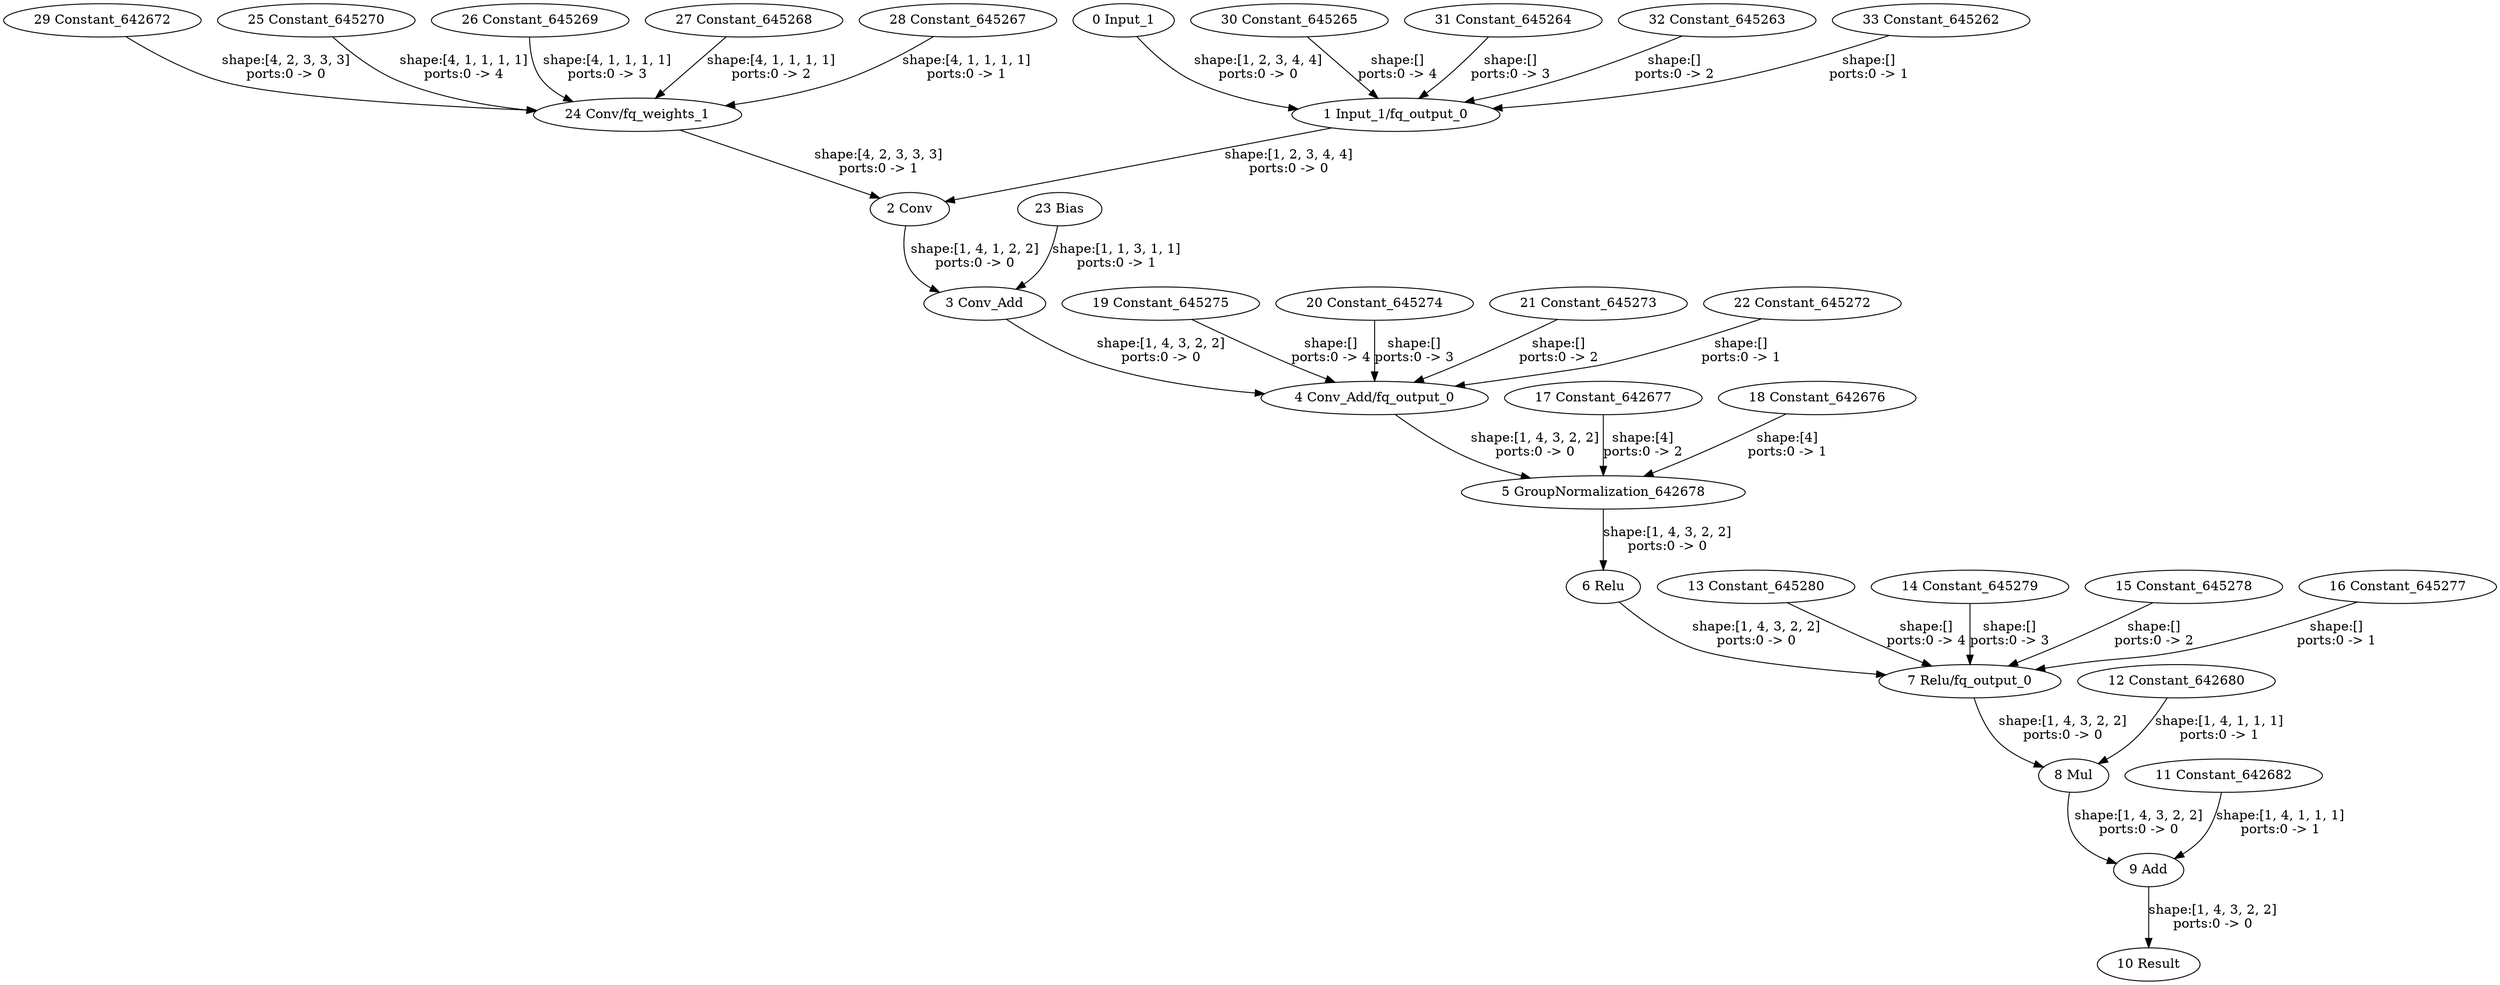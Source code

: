 strict digraph  {
"0 Input_1" [id=0, type=Parameter];
"1 Input_1/fq_output_0" [id=1, type=FakeQuantize];
"2 Conv" [id=2, type=Convolution];
"3 Conv_Add" [id=3, type=Add];
"4 Conv_Add/fq_output_0" [id=4, type=FakeQuantize];
"5 GroupNormalization_642678" [id=5, type=GroupNormalization];
"6 Relu" [id=6, type=Relu];
"7 Relu/fq_output_0" [id=7, type=FakeQuantize];
"8 Mul" [id=8, type=Multiply];
"9 Add" [id=9, type=Add];
"10 Result" [id=10, type=Result];
"11 Constant_642682" [id=11, type=Constant];
"12 Constant_642680" [id=12, type=Constant];
"13 Constant_645280" [id=13, type=Constant];
"14 Constant_645279" [id=14, type=Constant];
"15 Constant_645278" [id=15, type=Constant];
"16 Constant_645277" [id=16, type=Constant];
"17 Constant_642677" [id=17, type=Constant];
"18 Constant_642676" [id=18, type=Constant];
"19 Constant_645275" [id=19, type=Constant];
"20 Constant_645274" [id=20, type=Constant];
"21 Constant_645273" [id=21, type=Constant];
"22 Constant_645272" [id=22, type=Constant];
"23 Bias" [id=23, type=Constant];
"24 Conv/fq_weights_1" [id=24, type=FakeQuantize];
"25 Constant_645270" [id=25, type=Constant];
"26 Constant_645269" [id=26, type=Constant];
"27 Constant_645268" [id=27, type=Constant];
"28 Constant_645267" [id=28, type=Constant];
"29 Constant_642672" [id=29, type=Constant];
"30 Constant_645265" [id=30, type=Constant];
"31 Constant_645264" [id=31, type=Constant];
"32 Constant_645263" [id=32, type=Constant];
"33 Constant_645262" [id=33, type=Constant];
"0 Input_1" -> "1 Input_1/fq_output_0"  [label="shape:[1, 2, 3, 4, 4]\nports:0 -> 0", style=solid];
"1 Input_1/fq_output_0" -> "2 Conv"  [label="shape:[1, 2, 3, 4, 4]\nports:0 -> 0", style=solid];
"2 Conv" -> "3 Conv_Add"  [label="shape:[1, 4, 1, 2, 2]\nports:0 -> 0", style=solid];
"3 Conv_Add" -> "4 Conv_Add/fq_output_0"  [label="shape:[1, 4, 3, 2, 2]\nports:0 -> 0", style=solid];
"4 Conv_Add/fq_output_0" -> "5 GroupNormalization_642678"  [label="shape:[1, 4, 3, 2, 2]\nports:0 -> 0", style=solid];
"5 GroupNormalization_642678" -> "6 Relu"  [label="shape:[1, 4, 3, 2, 2]\nports:0 -> 0", style=solid];
"6 Relu" -> "7 Relu/fq_output_0"  [label="shape:[1, 4, 3, 2, 2]\nports:0 -> 0", style=solid];
"7 Relu/fq_output_0" -> "8 Mul"  [label="shape:[1, 4, 3, 2, 2]\nports:0 -> 0", style=solid];
"8 Mul" -> "9 Add"  [label="shape:[1, 4, 3, 2, 2]\nports:0 -> 0", style=solid];
"9 Add" -> "10 Result"  [label="shape:[1, 4, 3, 2, 2]\nports:0 -> 0", style=solid];
"11 Constant_642682" -> "9 Add"  [label="shape:[1, 4, 1, 1, 1]\nports:0 -> 1", style=solid];
"12 Constant_642680" -> "8 Mul"  [label="shape:[1, 4, 1, 1, 1]\nports:0 -> 1", style=solid];
"13 Constant_645280" -> "7 Relu/fq_output_0"  [label="shape:[]\nports:0 -> 4", style=solid];
"14 Constant_645279" -> "7 Relu/fq_output_0"  [label="shape:[]\nports:0 -> 3", style=solid];
"15 Constant_645278" -> "7 Relu/fq_output_0"  [label="shape:[]\nports:0 -> 2", style=solid];
"16 Constant_645277" -> "7 Relu/fq_output_0"  [label="shape:[]\nports:0 -> 1", style=solid];
"17 Constant_642677" -> "5 GroupNormalization_642678"  [label="shape:[4]\nports:0 -> 2", style=solid];
"18 Constant_642676" -> "5 GroupNormalization_642678"  [label="shape:[4]\nports:0 -> 1", style=solid];
"19 Constant_645275" -> "4 Conv_Add/fq_output_0"  [label="shape:[]\nports:0 -> 4", style=solid];
"20 Constant_645274" -> "4 Conv_Add/fq_output_0"  [label="shape:[]\nports:0 -> 3", style=solid];
"21 Constant_645273" -> "4 Conv_Add/fq_output_0"  [label="shape:[]\nports:0 -> 2", style=solid];
"22 Constant_645272" -> "4 Conv_Add/fq_output_0"  [label="shape:[]\nports:0 -> 1", style=solid];
"23 Bias" -> "3 Conv_Add"  [label="shape:[1, 1, 3, 1, 1]\nports:0 -> 1", style=solid];
"24 Conv/fq_weights_1" -> "2 Conv"  [label="shape:[4, 2, 3, 3, 3]\nports:0 -> 1", style=solid];
"25 Constant_645270" -> "24 Conv/fq_weights_1"  [label="shape:[4, 1, 1, 1, 1]\nports:0 -> 4", style=solid];
"26 Constant_645269" -> "24 Conv/fq_weights_1"  [label="shape:[4, 1, 1, 1, 1]\nports:0 -> 3", style=solid];
"27 Constant_645268" -> "24 Conv/fq_weights_1"  [label="shape:[4, 1, 1, 1, 1]\nports:0 -> 2", style=solid];
"28 Constant_645267" -> "24 Conv/fq_weights_1"  [label="shape:[4, 1, 1, 1, 1]\nports:0 -> 1", style=solid];
"29 Constant_642672" -> "24 Conv/fq_weights_1"  [label="shape:[4, 2, 3, 3, 3]\nports:0 -> 0", style=solid];
"30 Constant_645265" -> "1 Input_1/fq_output_0"  [label="shape:[]\nports:0 -> 4", style=solid];
"31 Constant_645264" -> "1 Input_1/fq_output_0"  [label="shape:[]\nports:0 -> 3", style=solid];
"32 Constant_645263" -> "1 Input_1/fq_output_0"  [label="shape:[]\nports:0 -> 2", style=solid];
"33 Constant_645262" -> "1 Input_1/fq_output_0"  [label="shape:[]\nports:0 -> 1", style=solid];
}
